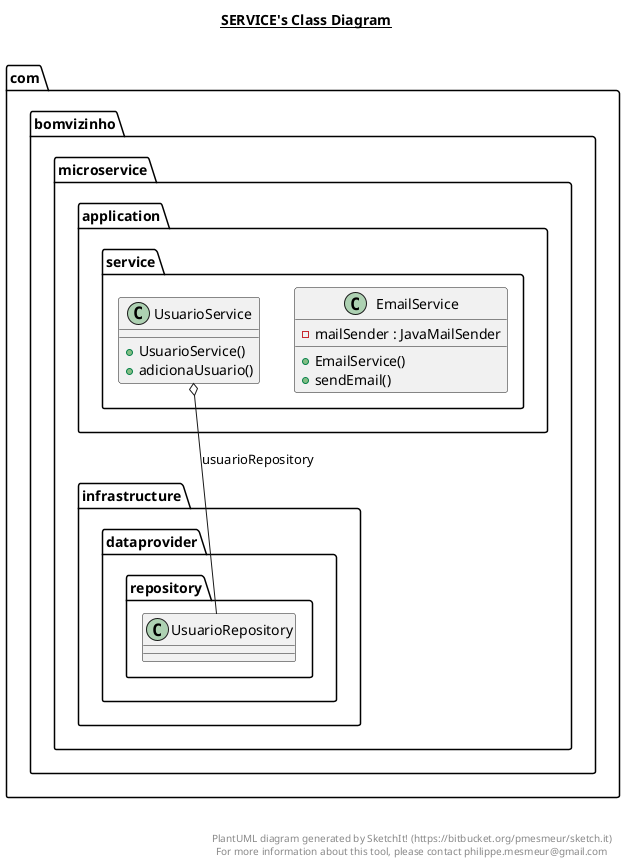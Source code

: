 @startuml

title __SERVICE's Class Diagram__\n

  namespace com.bomvizinho.microservice {
    namespace application.service {
      class com.bomvizinho.microservice.application.service.EmailService {
          - mailSender : JavaMailSender
          + EmailService()
          + sendEmail()
      }
    }
  }
  

  namespace com.bomvizinho.microservice {
    namespace application.service {
      class com.bomvizinho.microservice.application.service.UsuarioService {
          + UsuarioService()
          + adicionaUsuario()
      }
    }
  }
  

  com.bomvizinho.microservice.application.service.UsuarioService o-- com.bomvizinho.microservice.infrastructure.dataprovider.repository.UsuarioRepository : usuarioRepository


right footer


PlantUML diagram generated by SketchIt! (https://bitbucket.org/pmesmeur/sketch.it)
For more information about this tool, please contact philippe.mesmeur@gmail.com
endfooter

@enduml
